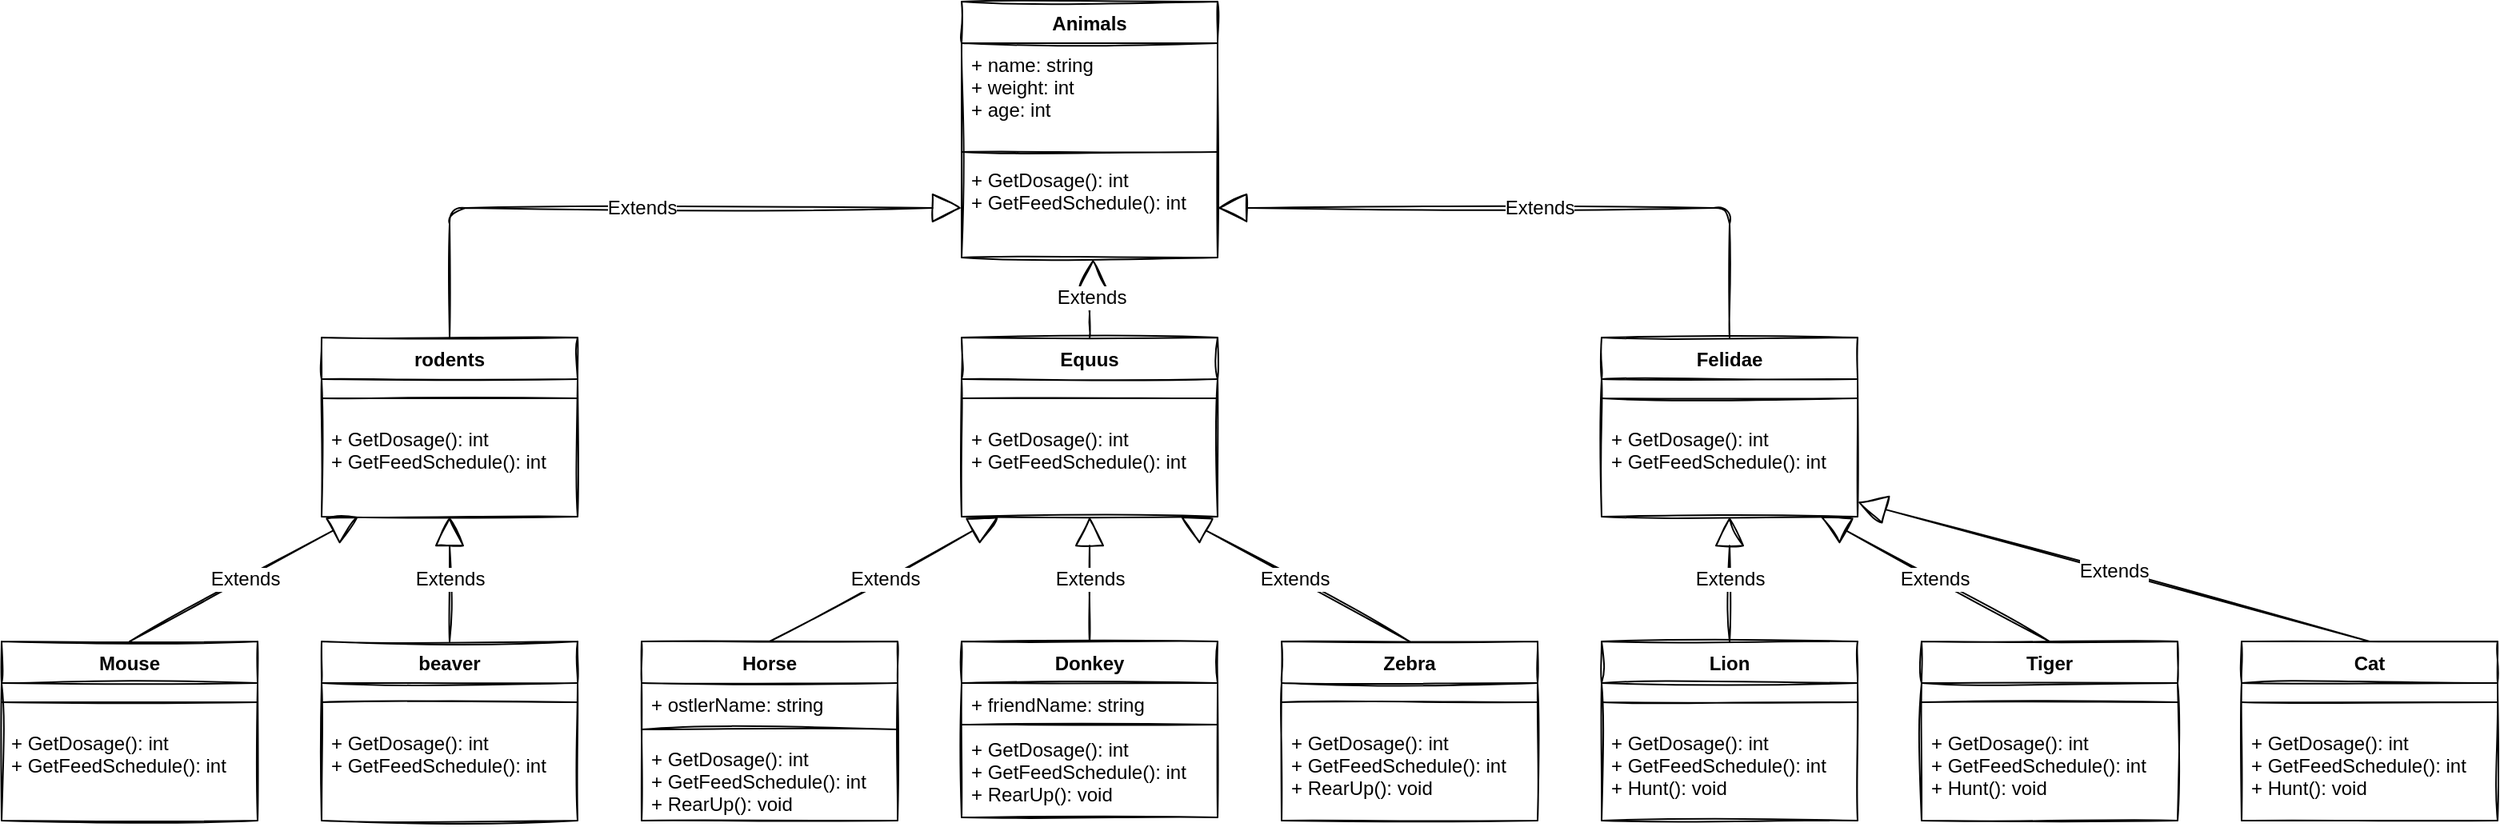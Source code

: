 <mxfile version="19.0.3" type="github">
  <diagram name="Page-1" id="9361dd3d-8414-5efd-6122-117bd74ce7a7">
    <mxGraphModel dx="2513" dy="490" grid="1" gridSize="10" guides="1" tooltips="1" connect="1" arrows="1" fold="1" page="1" pageScale="1.5" pageWidth="200" pageHeight="200" background="none" math="0" shadow="0">
      <root>
        <mxCell id="0" />
        <mxCell id="1" parent="0" />
        <mxCell id="wgKTrTO6_7ycH0h-UZkH-89" value="Animals&#xa;        &#xa;" style="swimlane;fontStyle=1;align=center;verticalAlign=top;childLayout=stackLayout;horizontal=1;startSize=26;horizontalStack=0;resizeParent=1;resizeParentMax=0;resizeLast=0;collapsible=1;marginBottom=0;sketch=1;fontSize=12;" vertex="1" parent="1">
          <mxGeometry x="120" y="494" width="160" height="160" as="geometry" />
        </mxCell>
        <mxCell id="wgKTrTO6_7ycH0h-UZkH-90" value="+ name: string&#xa;+ weight: int&#xa;+ age: int&#xa;&#xa;" style="text;strokeColor=none;fillColor=none;align=left;verticalAlign=top;spacingLeft=4;spacingRight=4;overflow=hidden;rotatable=0;points=[[0,0.5],[1,0.5]];portConstraint=eastwest;sketch=1;fontSize=12;" vertex="1" parent="wgKTrTO6_7ycH0h-UZkH-89">
          <mxGeometry y="26" width="160" height="64" as="geometry" />
        </mxCell>
        <mxCell id="wgKTrTO6_7ycH0h-UZkH-91" value="" style="line;strokeWidth=1;fillColor=none;align=left;verticalAlign=middle;spacingTop=-1;spacingLeft=3;spacingRight=3;rotatable=0;labelPosition=right;points=[];portConstraint=eastwest;sketch=1;fontSize=12;" vertex="1" parent="wgKTrTO6_7ycH0h-UZkH-89">
          <mxGeometry y="90" width="160" height="8" as="geometry" />
        </mxCell>
        <mxCell id="wgKTrTO6_7ycH0h-UZkH-92" value="+ GetDosage(): int&#xa;+ GetFeedSchedule(): int" style="text;strokeColor=none;fillColor=none;align=left;verticalAlign=top;spacingLeft=4;spacingRight=4;overflow=hidden;rotatable=0;points=[[0,0.5],[1,0.5]];portConstraint=eastwest;sketch=1;fontSize=12;" vertex="1" parent="wgKTrTO6_7ycH0h-UZkH-89">
          <mxGeometry y="98" width="160" height="62" as="geometry" />
        </mxCell>
        <mxCell id="wgKTrTO6_7ycH0h-UZkH-93" value="Equus" style="swimlane;fontStyle=1;align=center;verticalAlign=top;childLayout=stackLayout;horizontal=1;startSize=26;horizontalStack=0;resizeParent=1;resizeParentMax=0;resizeLast=0;collapsible=1;marginBottom=0;sketch=1;fontSize=12;" vertex="1" parent="1">
          <mxGeometry x="120" y="704" width="160" height="112" as="geometry" />
        </mxCell>
        <mxCell id="wgKTrTO6_7ycH0h-UZkH-95" value="" style="line;strokeWidth=1;fillColor=none;align=left;verticalAlign=middle;spacingTop=-1;spacingLeft=3;spacingRight=3;rotatable=0;labelPosition=right;points=[];portConstraint=eastwest;sketch=1;fontSize=12;" vertex="1" parent="wgKTrTO6_7ycH0h-UZkH-93">
          <mxGeometry y="26" width="160" height="24" as="geometry" />
        </mxCell>
        <mxCell id="wgKTrTO6_7ycH0h-UZkH-96" value="+ GetDosage(): int&#xa;+ GetFeedSchedule(): int" style="text;strokeColor=none;fillColor=none;align=left;verticalAlign=top;spacingLeft=4;spacingRight=4;overflow=hidden;rotatable=0;points=[[0,0.5],[1,0.5]];portConstraint=eastwest;sketch=1;fontSize=12;" vertex="1" parent="wgKTrTO6_7ycH0h-UZkH-93">
          <mxGeometry y="50" width="160" height="62" as="geometry" />
        </mxCell>
        <mxCell id="wgKTrTO6_7ycH0h-UZkH-97" value="Felidae" style="swimlane;fontStyle=1;align=center;verticalAlign=top;childLayout=stackLayout;horizontal=1;startSize=26;horizontalStack=0;resizeParent=1;resizeParentMax=0;resizeLast=0;collapsible=1;marginBottom=0;sketch=1;fontSize=12;" vertex="1" parent="1">
          <mxGeometry x="520" y="704" width="160" height="112" as="geometry" />
        </mxCell>
        <mxCell id="wgKTrTO6_7ycH0h-UZkH-98" value="" style="line;strokeWidth=1;fillColor=none;align=left;verticalAlign=middle;spacingTop=-1;spacingLeft=3;spacingRight=3;rotatable=0;labelPosition=right;points=[];portConstraint=eastwest;sketch=1;fontSize=12;" vertex="1" parent="wgKTrTO6_7ycH0h-UZkH-97">
          <mxGeometry y="26" width="160" height="24" as="geometry" />
        </mxCell>
        <mxCell id="wgKTrTO6_7ycH0h-UZkH-99" value="+ GetDosage(): int&#xa;+ GetFeedSchedule(): int" style="text;strokeColor=none;fillColor=none;align=left;verticalAlign=top;spacingLeft=4;spacingRight=4;overflow=hidden;rotatable=0;points=[[0,0.5],[1,0.5]];portConstraint=eastwest;sketch=1;fontSize=12;" vertex="1" parent="wgKTrTO6_7ycH0h-UZkH-97">
          <mxGeometry y="50" width="160" height="62" as="geometry" />
        </mxCell>
        <mxCell id="wgKTrTO6_7ycH0h-UZkH-100" value="rodents" style="swimlane;fontStyle=1;align=center;verticalAlign=top;childLayout=stackLayout;horizontal=1;startSize=26;horizontalStack=0;resizeParent=1;resizeParentMax=0;resizeLast=0;collapsible=1;marginBottom=0;sketch=1;fontSize=12;" vertex="1" parent="1">
          <mxGeometry x="-280" y="704" width="160" height="112" as="geometry" />
        </mxCell>
        <mxCell id="wgKTrTO6_7ycH0h-UZkH-101" value="" style="line;strokeWidth=1;fillColor=none;align=left;verticalAlign=middle;spacingTop=-1;spacingLeft=3;spacingRight=3;rotatable=0;labelPosition=right;points=[];portConstraint=eastwest;sketch=1;fontSize=12;" vertex="1" parent="wgKTrTO6_7ycH0h-UZkH-100">
          <mxGeometry y="26" width="160" height="24" as="geometry" />
        </mxCell>
        <mxCell id="wgKTrTO6_7ycH0h-UZkH-102" value="+ GetDosage(): int&#xa;+ GetFeedSchedule(): int" style="text;strokeColor=none;fillColor=none;align=left;verticalAlign=top;spacingLeft=4;spacingRight=4;overflow=hidden;rotatable=0;points=[[0,0.5],[1,0.5]];portConstraint=eastwest;sketch=1;fontSize=12;" vertex="1" parent="wgKTrTO6_7ycH0h-UZkH-100">
          <mxGeometry y="50" width="160" height="62" as="geometry" />
        </mxCell>
        <mxCell id="wgKTrTO6_7ycH0h-UZkH-103" value="Zebra" style="swimlane;fontStyle=1;align=center;verticalAlign=top;childLayout=stackLayout;horizontal=1;startSize=26;horizontalStack=0;resizeParent=1;resizeParentMax=0;resizeLast=0;collapsible=1;marginBottom=0;sketch=1;fontSize=12;" vertex="1" parent="1">
          <mxGeometry x="320" y="894" width="160" height="112" as="geometry" />
        </mxCell>
        <mxCell id="wgKTrTO6_7ycH0h-UZkH-104" value="" style="line;strokeWidth=1;fillColor=none;align=left;verticalAlign=middle;spacingTop=-1;spacingLeft=3;spacingRight=3;rotatable=0;labelPosition=right;points=[];portConstraint=eastwest;sketch=1;fontSize=12;" vertex="1" parent="wgKTrTO6_7ycH0h-UZkH-103">
          <mxGeometry y="26" width="160" height="24" as="geometry" />
        </mxCell>
        <mxCell id="wgKTrTO6_7ycH0h-UZkH-105" value="+ GetDosage(): int&#xa;+ GetFeedSchedule(): int&#xa;+ RearUp(): void" style="text;strokeColor=none;fillColor=none;align=left;verticalAlign=top;spacingLeft=4;spacingRight=4;overflow=hidden;rotatable=0;points=[[0,0.5],[1,0.5]];portConstraint=eastwest;sketch=1;fontSize=12;" vertex="1" parent="wgKTrTO6_7ycH0h-UZkH-103">
          <mxGeometry y="50" width="160" height="62" as="geometry" />
        </mxCell>
        <mxCell id="wgKTrTO6_7ycH0h-UZkH-106" value="Donkey" style="swimlane;fontStyle=1;align=center;verticalAlign=top;childLayout=stackLayout;horizontal=1;startSize=26;horizontalStack=0;resizeParent=1;resizeParentMax=0;resizeLast=0;collapsible=1;marginBottom=0;sketch=1;fontSize=12;" vertex="1" parent="1">
          <mxGeometry x="120" y="894" width="160" height="110" as="geometry" />
        </mxCell>
        <mxCell id="wgKTrTO6_7ycH0h-UZkH-146" value="+ friendName: string" style="text;strokeColor=none;fillColor=none;align=left;verticalAlign=top;spacingLeft=4;spacingRight=4;overflow=hidden;rotatable=0;points=[[0,0.5],[1,0.5]];portConstraint=eastwest;sketch=1;fontSize=12;" vertex="1" parent="wgKTrTO6_7ycH0h-UZkH-106">
          <mxGeometry y="26" width="160" height="24" as="geometry" />
        </mxCell>
        <mxCell id="wgKTrTO6_7ycH0h-UZkH-107" value="" style="line;strokeWidth=1;fillColor=none;align=left;verticalAlign=middle;spacingTop=-1;spacingLeft=3;spacingRight=3;rotatable=0;labelPosition=right;points=[];portConstraint=eastwest;sketch=1;fontSize=12;" vertex="1" parent="wgKTrTO6_7ycH0h-UZkH-106">
          <mxGeometry y="50" width="160" height="4" as="geometry" />
        </mxCell>
        <mxCell id="wgKTrTO6_7ycH0h-UZkH-108" value="+ GetDosage(): int&#xa;+ GetFeedSchedule(): int&#xa;+ RearUp(): void" style="text;strokeColor=none;fillColor=none;align=left;verticalAlign=top;spacingLeft=4;spacingRight=4;overflow=hidden;rotatable=0;points=[[0,0.5],[1,0.5]];portConstraint=eastwest;sketch=1;fontSize=12;" vertex="1" parent="wgKTrTO6_7ycH0h-UZkH-106">
          <mxGeometry y="54" width="160" height="56" as="geometry" />
        </mxCell>
        <mxCell id="wgKTrTO6_7ycH0h-UZkH-109" value="Horse" style="swimlane;fontStyle=1;align=center;verticalAlign=top;childLayout=stackLayout;horizontal=1;startSize=26;horizontalStack=0;resizeParent=1;resizeParentMax=0;resizeLast=0;collapsible=1;marginBottom=0;sketch=1;fontSize=12;" vertex="1" parent="1">
          <mxGeometry x="-80" y="894" width="160" height="112" as="geometry" />
        </mxCell>
        <mxCell id="wgKTrTO6_7ycH0h-UZkH-148" value="+ ostlerName: string&#xa;" style="text;strokeColor=none;fillColor=none;align=left;verticalAlign=top;spacingLeft=4;spacingRight=4;overflow=hidden;rotatable=0;points=[[0,0.5],[1,0.5]];portConstraint=eastwest;sketch=1;fontSize=12;" vertex="1" parent="wgKTrTO6_7ycH0h-UZkH-109">
          <mxGeometry y="26" width="160" height="24" as="geometry" />
        </mxCell>
        <mxCell id="wgKTrTO6_7ycH0h-UZkH-110" value="" style="line;strokeWidth=1;fillColor=none;align=left;verticalAlign=middle;spacingTop=-1;spacingLeft=3;spacingRight=3;rotatable=0;labelPosition=right;points=[];portConstraint=eastwest;sketch=1;fontSize=12;" vertex="1" parent="wgKTrTO6_7ycH0h-UZkH-109">
          <mxGeometry y="50" width="160" height="10" as="geometry" />
        </mxCell>
        <mxCell id="wgKTrTO6_7ycH0h-UZkH-111" value="+ GetDosage(): int&#xa;+ GetFeedSchedule(): int&#xa;+ RearUp(): void&#xa;" style="text;strokeColor=none;fillColor=none;align=left;verticalAlign=top;spacingLeft=4;spacingRight=4;overflow=hidden;rotatable=0;points=[[0,0.5],[1,0.5]];portConstraint=eastwest;sketch=1;fontSize=12;" vertex="1" parent="wgKTrTO6_7ycH0h-UZkH-109">
          <mxGeometry y="60" width="160" height="52" as="geometry" />
        </mxCell>
        <mxCell id="wgKTrTO6_7ycH0h-UZkH-112" value="beaver" style="swimlane;fontStyle=1;align=center;verticalAlign=top;childLayout=stackLayout;horizontal=1;startSize=26;horizontalStack=0;resizeParent=1;resizeParentMax=0;resizeLast=0;collapsible=1;marginBottom=0;sketch=1;fontSize=12;" vertex="1" parent="1">
          <mxGeometry x="-280" y="894" width="160" height="112" as="geometry" />
        </mxCell>
        <mxCell id="wgKTrTO6_7ycH0h-UZkH-113" value="" style="line;strokeWidth=1;fillColor=none;align=left;verticalAlign=middle;spacingTop=-1;spacingLeft=3;spacingRight=3;rotatable=0;labelPosition=right;points=[];portConstraint=eastwest;sketch=1;fontSize=12;" vertex="1" parent="wgKTrTO6_7ycH0h-UZkH-112">
          <mxGeometry y="26" width="160" height="24" as="geometry" />
        </mxCell>
        <mxCell id="wgKTrTO6_7ycH0h-UZkH-114" value="+ GetDosage(): int&#xa;+ GetFeedSchedule(): int" style="text;strokeColor=none;fillColor=none;align=left;verticalAlign=top;spacingLeft=4;spacingRight=4;overflow=hidden;rotatable=0;points=[[0,0.5],[1,0.5]];portConstraint=eastwest;sketch=1;fontSize=12;" vertex="1" parent="wgKTrTO6_7ycH0h-UZkH-112">
          <mxGeometry y="50" width="160" height="62" as="geometry" />
        </mxCell>
        <mxCell id="wgKTrTO6_7ycH0h-UZkH-115" value="Mouse" style="swimlane;fontStyle=1;align=center;verticalAlign=top;childLayout=stackLayout;horizontal=1;startSize=26;horizontalStack=0;resizeParent=1;resizeParentMax=0;resizeLast=0;collapsible=1;marginBottom=0;sketch=1;fontSize=12;" vertex="1" parent="1">
          <mxGeometry x="-480" y="894" width="160" height="112" as="geometry" />
        </mxCell>
        <mxCell id="wgKTrTO6_7ycH0h-UZkH-116" value="" style="line;strokeWidth=1;fillColor=none;align=left;verticalAlign=middle;spacingTop=-1;spacingLeft=3;spacingRight=3;rotatable=0;labelPosition=right;points=[];portConstraint=eastwest;sketch=1;fontSize=12;" vertex="1" parent="wgKTrTO6_7ycH0h-UZkH-115">
          <mxGeometry y="26" width="160" height="24" as="geometry" />
        </mxCell>
        <mxCell id="wgKTrTO6_7ycH0h-UZkH-117" value="+ GetDosage(): int&#xa;+ GetFeedSchedule(): int" style="text;strokeColor=none;fillColor=none;align=left;verticalAlign=top;spacingLeft=4;spacingRight=4;overflow=hidden;rotatable=0;points=[[0,0.5],[1,0.5]];portConstraint=eastwest;sketch=1;fontSize=12;" vertex="1" parent="wgKTrTO6_7ycH0h-UZkH-115">
          <mxGeometry y="50" width="160" height="62" as="geometry" />
        </mxCell>
        <mxCell id="wgKTrTO6_7ycH0h-UZkH-118" value="Lion" style="swimlane;fontStyle=1;align=center;verticalAlign=top;childLayout=stackLayout;horizontal=1;startSize=26;horizontalStack=0;resizeParent=1;resizeParentMax=0;resizeLast=0;collapsible=1;marginBottom=0;sketch=1;fontSize=12;" vertex="1" parent="1">
          <mxGeometry x="520" y="894" width="160" height="112" as="geometry" />
        </mxCell>
        <mxCell id="wgKTrTO6_7ycH0h-UZkH-119" value="" style="line;strokeWidth=1;fillColor=none;align=left;verticalAlign=middle;spacingTop=-1;spacingLeft=3;spacingRight=3;rotatable=0;labelPosition=right;points=[];portConstraint=eastwest;sketch=1;fontSize=12;" vertex="1" parent="wgKTrTO6_7ycH0h-UZkH-118">
          <mxGeometry y="26" width="160" height="24" as="geometry" />
        </mxCell>
        <mxCell id="wgKTrTO6_7ycH0h-UZkH-120" value="+ GetDosage(): int&#xa;+ GetFeedSchedule(): int&#xa;+ Hunt(): void&#xa;" style="text;strokeColor=none;fillColor=none;align=left;verticalAlign=top;spacingLeft=4;spacingRight=4;overflow=hidden;rotatable=0;points=[[0,0.5],[1,0.5]];portConstraint=eastwest;sketch=1;fontSize=12;" vertex="1" parent="wgKTrTO6_7ycH0h-UZkH-118">
          <mxGeometry y="50" width="160" height="62" as="geometry" />
        </mxCell>
        <mxCell id="wgKTrTO6_7ycH0h-UZkH-121" value="Tiger" style="swimlane;fontStyle=1;align=center;verticalAlign=top;childLayout=stackLayout;horizontal=1;startSize=26;horizontalStack=0;resizeParent=1;resizeParentMax=0;resizeLast=0;collapsible=1;marginBottom=0;sketch=1;fontSize=12;" vertex="1" parent="1">
          <mxGeometry x="720" y="894" width="160" height="112" as="geometry" />
        </mxCell>
        <mxCell id="wgKTrTO6_7ycH0h-UZkH-122" value="" style="line;strokeWidth=1;fillColor=none;align=left;verticalAlign=middle;spacingTop=-1;spacingLeft=3;spacingRight=3;rotatable=0;labelPosition=right;points=[];portConstraint=eastwest;sketch=1;fontSize=12;" vertex="1" parent="wgKTrTO6_7ycH0h-UZkH-121">
          <mxGeometry y="26" width="160" height="24" as="geometry" />
        </mxCell>
        <mxCell id="wgKTrTO6_7ycH0h-UZkH-123" value="+ GetDosage(): int&#xa;+ GetFeedSchedule(): int&#xa;+ Hunt(): void" style="text;strokeColor=none;fillColor=none;align=left;verticalAlign=top;spacingLeft=4;spacingRight=4;overflow=hidden;rotatable=0;points=[[0,0.5],[1,0.5]];portConstraint=eastwest;sketch=1;fontSize=12;" vertex="1" parent="wgKTrTO6_7ycH0h-UZkH-121">
          <mxGeometry y="50" width="160" height="62" as="geometry" />
        </mxCell>
        <mxCell id="wgKTrTO6_7ycH0h-UZkH-124" value="Cat" style="swimlane;fontStyle=1;align=center;verticalAlign=top;childLayout=stackLayout;horizontal=1;startSize=26;horizontalStack=0;resizeParent=1;resizeParentMax=0;resizeLast=0;collapsible=1;marginBottom=0;sketch=1;fontSize=12;" vertex="1" parent="1">
          <mxGeometry x="920" y="894" width="160" height="112" as="geometry" />
        </mxCell>
        <mxCell id="wgKTrTO6_7ycH0h-UZkH-125" value="" style="line;strokeWidth=1;fillColor=none;align=left;verticalAlign=middle;spacingTop=-1;spacingLeft=3;spacingRight=3;rotatable=0;labelPosition=right;points=[];portConstraint=eastwest;sketch=1;fontSize=12;" vertex="1" parent="wgKTrTO6_7ycH0h-UZkH-124">
          <mxGeometry y="26" width="160" height="24" as="geometry" />
        </mxCell>
        <mxCell id="wgKTrTO6_7ycH0h-UZkH-126" value="+ GetDosage(): int&#xa;+ GetFeedSchedule(): int&#xa;+ Hunt(): void" style="text;strokeColor=none;fillColor=none;align=left;verticalAlign=top;spacingLeft=4;spacingRight=4;overflow=hidden;rotatable=0;points=[[0,0.5],[1,0.5]];portConstraint=eastwest;sketch=1;fontSize=12;" vertex="1" parent="wgKTrTO6_7ycH0h-UZkH-124">
          <mxGeometry y="50" width="160" height="62" as="geometry" />
        </mxCell>
        <mxCell id="wgKTrTO6_7ycH0h-UZkH-129" value="Extends" style="endArrow=block;endSize=16;endFill=0;html=1;sketch=1;fontSize=12;exitX=0.5;exitY=0;exitDx=0;exitDy=0;" edge="1" parent="1" source="wgKTrTO6_7ycH0h-UZkH-106" target="wgKTrTO6_7ycH0h-UZkH-96">
          <mxGeometry width="160" relative="1" as="geometry">
            <mxPoint x="190" y="864" as="sourcePoint" />
            <mxPoint x="350" y="864" as="targetPoint" />
          </mxGeometry>
        </mxCell>
        <mxCell id="wgKTrTO6_7ycH0h-UZkH-130" value="Extends" style="endArrow=block;endSize=16;endFill=0;html=1;sketch=1;fontSize=12;exitX=0.5;exitY=0;exitDx=0;exitDy=0;" edge="1" parent="1" source="wgKTrTO6_7ycH0h-UZkH-103" target="wgKTrTO6_7ycH0h-UZkH-96">
          <mxGeometry width="160" relative="1" as="geometry">
            <mxPoint x="100" y="1104" as="sourcePoint" />
            <mxPoint x="250" y="1124" as="targetPoint" />
          </mxGeometry>
        </mxCell>
        <mxCell id="wgKTrTO6_7ycH0h-UZkH-131" value="Extends" style="endArrow=block;endSize=16;endFill=0;html=1;sketch=1;fontSize=12;exitX=0.5;exitY=0;exitDx=0;exitDy=0;" edge="1" parent="1" source="wgKTrTO6_7ycH0h-UZkH-118" target="wgKTrTO6_7ycH0h-UZkH-99">
          <mxGeometry width="160" relative="1" as="geometry">
            <mxPoint x="100" y="1134" as="sourcePoint" />
            <mxPoint x="260" y="1134" as="targetPoint" />
          </mxGeometry>
        </mxCell>
        <mxCell id="wgKTrTO6_7ycH0h-UZkH-132" value="Extends" style="endArrow=block;endSize=16;endFill=0;html=1;sketch=1;fontSize=12;exitX=0.5;exitY=0;exitDx=0;exitDy=0;" edge="1" parent="1" source="wgKTrTO6_7ycH0h-UZkH-109" target="wgKTrTO6_7ycH0h-UZkH-96">
          <mxGeometry width="160" relative="1" as="geometry">
            <mxPoint x="110" y="1144" as="sourcePoint" />
            <mxPoint x="270" y="1144" as="targetPoint" />
          </mxGeometry>
        </mxCell>
        <mxCell id="wgKTrTO6_7ycH0h-UZkH-133" value="Extends" style="endArrow=block;endSize=16;endFill=0;html=1;sketch=1;fontSize=12;exitX=0.5;exitY=0;exitDx=0;exitDy=0;" edge="1" parent="1" source="wgKTrTO6_7ycH0h-UZkH-112" target="wgKTrTO6_7ycH0h-UZkH-102">
          <mxGeometry width="160" relative="1" as="geometry">
            <mxPoint x="120" y="1154" as="sourcePoint" />
            <mxPoint x="280" y="1154" as="targetPoint" />
          </mxGeometry>
        </mxCell>
        <mxCell id="wgKTrTO6_7ycH0h-UZkH-134" value="Extends" style="endArrow=block;endSize=16;endFill=0;html=1;sketch=1;fontSize=12;exitX=0.5;exitY=0;exitDx=0;exitDy=0;" edge="1" parent="1" source="wgKTrTO6_7ycH0h-UZkH-115" target="wgKTrTO6_7ycH0h-UZkH-102">
          <mxGeometry width="160" relative="1" as="geometry">
            <mxPoint x="-150" y="864" as="sourcePoint" />
            <mxPoint x="10" y="864" as="targetPoint" />
          </mxGeometry>
        </mxCell>
        <mxCell id="wgKTrTO6_7ycH0h-UZkH-135" value="Extends" style="endArrow=block;endSize=16;endFill=0;html=1;sketch=1;fontSize=12;edgeStyle=orthogonalEdgeStyle;exitX=0.5;exitY=0;exitDx=0;exitDy=0;" edge="1" parent="1" source="wgKTrTO6_7ycH0h-UZkH-97" target="wgKTrTO6_7ycH0h-UZkH-92">
          <mxGeometry width="160" relative="1" as="geometry">
            <mxPoint x="420" y="604" as="sourcePoint" />
            <mxPoint x="200" y="654" as="targetPoint" />
          </mxGeometry>
        </mxCell>
        <mxCell id="wgKTrTO6_7ycH0h-UZkH-136" value="Extends" style="endArrow=block;endSize=16;endFill=0;html=1;sketch=1;fontSize=12;edgeStyle=orthogonalEdgeStyle;exitX=0.5;exitY=0;exitDx=0;exitDy=0;entryX=0.513;entryY=1.016;entryDx=0;entryDy=0;entryPerimeter=0;" edge="1" parent="1" source="wgKTrTO6_7ycH0h-UZkH-93" target="wgKTrTO6_7ycH0h-UZkH-92">
          <mxGeometry width="160" relative="1" as="geometry">
            <mxPoint x="310" y="664" as="sourcePoint" />
            <mxPoint x="320" y="684" as="targetPoint" />
          </mxGeometry>
        </mxCell>
        <mxCell id="wgKTrTO6_7ycH0h-UZkH-137" value="Extends" style="endArrow=block;endSize=16;endFill=0;html=1;sketch=1;fontSize=12;exitX=0.5;exitY=0;exitDx=0;exitDy=0;edgeStyle=orthogonalEdgeStyle;" edge="1" parent="1" source="wgKTrTO6_7ycH0h-UZkH-100" target="wgKTrTO6_7ycH0h-UZkH-92">
          <mxGeometry width="160" relative="1" as="geometry">
            <mxPoint x="-190" y="624" as="sourcePoint" />
            <mxPoint x="-30" y="624" as="targetPoint" />
          </mxGeometry>
        </mxCell>
        <mxCell id="wgKTrTO6_7ycH0h-UZkH-138" value="Extends" style="endArrow=block;endSize=16;endFill=0;html=1;sketch=1;fontSize=12;exitX=0.5;exitY=0;exitDx=0;exitDy=0;" edge="1" parent="1" source="wgKTrTO6_7ycH0h-UZkH-121" target="wgKTrTO6_7ycH0h-UZkH-99">
          <mxGeometry width="160" relative="1" as="geometry">
            <mxPoint x="610" y="904" as="sourcePoint" />
            <mxPoint x="610" y="826" as="targetPoint" />
          </mxGeometry>
        </mxCell>
        <mxCell id="wgKTrTO6_7ycH0h-UZkH-141" value="Extends" style="endArrow=block;endSize=16;endFill=0;html=1;sketch=1;fontSize=12;exitX=0.5;exitY=0;exitDx=0;exitDy=0;" edge="1" parent="1" source="wgKTrTO6_7ycH0h-UZkH-124" target="wgKTrTO6_7ycH0h-UZkH-99">
          <mxGeometry width="160" relative="1" as="geometry">
            <mxPoint x="810" y="904" as="sourcePoint" />
            <mxPoint x="666.881" y="826" as="targetPoint" />
          </mxGeometry>
        </mxCell>
      </root>
    </mxGraphModel>
  </diagram>
</mxfile>
